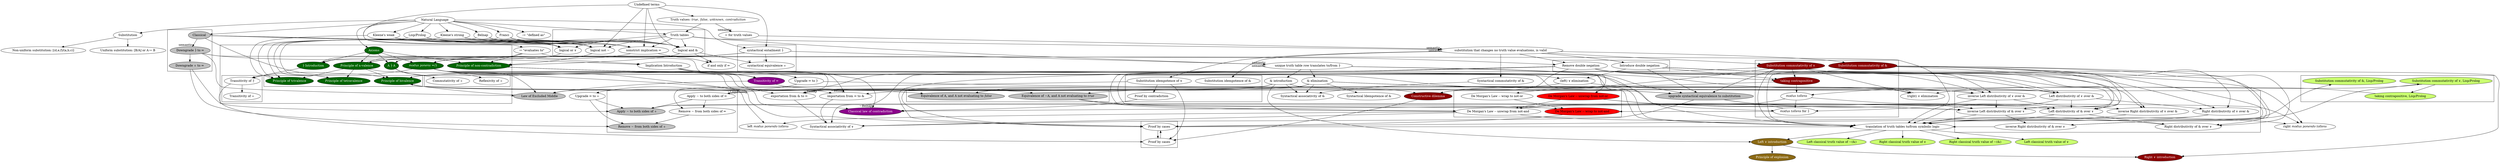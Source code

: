 strict digraph {
    undefined [label="Undefined terms"]
    logical_and [label="logical and &"]
    logical_or [label="logical or &#x2228;"]
    logical_not [label="logical not ~"]
    nonstrict_implication [label="nonstrict implication &rArr;"]
    truth_values [label=<Truth values: <I>true</I>, <I>false</I>, <I>unknown</I>, <I>contradiction</I>>]
    syntactical_entailment [label="syntactical entailment &#9500;"]
    undefined -> {logical_and logical_or logical_not nonstrict_implication syntactical_entailment truth_values}
    iff [label="if and only if &hArr;"]
    {nonstrict_implication logical_and} -> iff [headlabel=":="]

    natural_language [label="Natural Language"]
    truth_tables [label="Truth tables"]
    {natural_language truth_values} -> truth_tables -> {logical_and logical_or logical_not nonstrict_implication}

    subgraph clusterLogicalConnectives {
        truth_tables logical_and logical_or logical_not nonstrict_implication
    }

    Axioms [style=filled fillcolor=darkgreen fontcolor=white]
    natural_language -> Axioms
    Classical [style=filled fillcolor=silver]
    Kleene_weak [label="Kleene's weak"]
    Kleene_strong [label="Kleene's strong"]
    Lisp_Prolog [label="Lisp/Prolog"]
    Belnap
    Franci
    {natural_language} -> {Classical Kleene_weak Kleene_strong Lisp_Prolog Belnap Franci} -> {logical_and logical_or logical_not nonstrict_implication}
    Substitution
    evaluates_to [label="&#x21A6; \"evaluates to\""]
    defined_as [label=":= \"defined as\""]
    natural_language -> {syntactical_entailment Substitution evaluates_to defined_as}
    substitution_uniform [label="Uniform substitution: [B/A] or A &#x21A6; B"]
    substitution_nonuniform [label="Non-uniform substitution: [(d,e,f)/(a,b,c)]"]
    Substitution -> {substitution_uniform substitution_nonuniform}
    syntactical_equivalence [label="syntactical equivalence &#x27DB;"]
    {logical_and syntactical_entailment} -> syntactical_equivalence [headlabel=":="]

    subgraph clusterSyntacticalEntailment {
        syntactical_entailment syntactical_equivalence
    }

    equality_for_truth_values [label="= for truth values"]
    truth_values -> equality_for_truth_values [headlabel="semantic"]

    modus_ponens [label=<<I>modus ponens</I> &rArr;/&#9500;> style=filled fillcolor=darkgreen fontcolor=white]
    {Axioms nonstrict_implication syntactical_entailment} -> modus_ponens

    syntactical_entailment_introduction [label="&#9500; Introduction" style=filled fillcolor=darkgreen fontcolor=white]
    {Axioms syntactical_entailment} -> syntactical_entailment_introduction

    transitivity_of_syntactical_entailment [label="Transitivity of &#9500;"]
    transitivity_of_syntactical_equivalence [label="Transitivity of &#x27DB;"]
    {modus_ponens syntactical_entailment_introduction} -> transitivity_of_syntactical_entailment -> transitivity_of_syntactical_equivalence

    transitivity_of_syntactical_equivalence [label="Transitivity of &#x27DB;"]
    identity_entailment [label="A &#9500; A" style=filled fillcolor=darkgreen fontcolor=white]
    {Axioms syntactical_entailment} -> identity_entailment
    reflexivity_of_syntactical_equivalence [label="Reflexivity of &#x27DB;"]
    commutativity_of_syntactical_equivalence [label="Commutativity of &#x27DB;"]
    identity_entailment -> {reflexivity_of_syntactical_equivalence commutativity_of_syntactical_equivalence}

    principle_of_noncontradiction [label="Principle of non-contradiction" style=filled fillcolor=darkgreen fontcolor=white]
    {Axioms evaluates_to logical_not logical_and} -> principle_of_noncontradiction

    principle_of_n_valence [label="Principle of n-valence" style=filled fillcolor=darkgreen fontcolor=white]
    {Axioms evaluates_to logical_or} -> principle_of_n_valence
    principle_of_bivalence [label="Principle of bivalence" style=filled fillcolor=darkgreen fontcolor=white]
    principle_of_trivalence [label="Principle of trivalence" style=filled fillcolor=darkgreen fontcolor=white]
    principle_of_tetravalence [label="Principle of tetravalence" style=filled fillcolor=darkgreen fontcolor=white]
    principle_of_n_valence -> {principle_of_bivalence principle_of_trivalence principle_of_tetravalence}
    Classical -> principle_of_bivalence
    {Kleene_weak Kleene_strong Lisp_Prolog} -> principle_of_trivalence
    {Belnap Franci} -> principle_of_tetravalence

    upgrade_implication_to_syntactical_entailment [label="Upgrade &rArr; to &#9500;"]
    upgrade_iff_to_syntactical_equivalence [label="Upgrade &hArr; to &#x27DB;"]
    modus_ponens -> upgrade_implication_to_syntactical_entailment -> upgrade_iff_to_syntactical_equivalence

    downgrade_syntactical_entailment_to_implication [label="Downgrade &#9500; to &rArr;" style=filled fillcolor=silver tooltip="Classical only"]
    downgrade_syntactical_equivalence_to_iff [label="Downgrade &#x27DB; to &hArr;" style=filled fillcolor=silver tooltip="Classical only"]
    Classical -> downgrade_syntactical_entailment_to_implication [headlabel=semantic]
    downgrade_syntactical_entailment_to_implication -> downgrade_syntactical_equivalence_to_iff

    implication_introduction [label="Implication Introduction"]
    transitivity_of_implication [label="Transitivity of &rArr;" style="filled" fillcolor=magenta4 fontcolor=white tooltip="~Belnap"]
    {syntactical_entailment_introduction downgrade_syntactical_entailment_to_implication } -> implication_introduction
    { modus_ponens implication_introduction } -> transitivity_of_implication

    unique_truthtable_row_syntactical_entailment [label="unique truth table row translates to/from &#9500;"]
    {truth_tables syntactical_entailment} -> unique_truthtable_row_syntactical_entailment [headlabel="semantic"]

    conjunction_introduction [label="& introduction"]
    conjunction_elimination [label="& elimination"]
    idempotence_of_and [label="Syntactical Idempotence of &"]

    unique_truthtable_row_syntactical_entailment -> {conjunction_introduction conjunction_elimination}
    conjunction_elimination -> idempotence_of_and

    substitution_changing_no_truthvalues [label="substitution that changes no truth value evaluations, is valid"]
    {equality_for_truth_values truth_tables} -> substitution_changing_no_truthvalues [headlabel="semantic"]

    syntactical_commutativity_of_and [label="Syntactical commutativity of &"]
    substitution_commutativity_of_and [label="Substitution commutativity of &" style=filled fillcolor=darkred fontcolor=white tooltip="~Lisp/Prolog"]
    substitution_commutativity_of_or [label="Substitution commutativity of &#x2228;" style=filled fillcolor=darkred fontcolor=white tooltip="~Lisp/Prolog"]

    substitution_changing_no_truthvalues -> {syntactical_commutativity_of_and substitution_commutativity_of_and substitution_commutativity_of_or}

    syntactical_associativity_of_and [label="Syntactical associativity of &"]
    {conjunction_introduction conjunction_elimination syntactical_commutativity_of_and} -> syntactical_associativity_of_and

    introduce_double_negation [label="Introduce double negation"]
    remove_double_negation [label="Remove double negation"]
    substitution_changing_no_truthvalues -> introduce_double_negation
    {substitution_changing_no_truthvalues principle_of_n_valence} -> remove_double_negation

    subgraph clusterDoubleNegation {
        introduce_double_negation remove_double_negation
    }

    upgrade_syntactical_equivalence_to_substitution [label="upgrade syntactical equivalence to substitution" style=filled fillcolor=silver tooltip="Classical only"]
    {principle_of_bivalence principle_of_noncontradiction introduce_double_negation substitution_commutativity_of_or upgrade_implication_to_syntactical_entailment} -> upgrade_syntactical_equivalence_to_substitution

    substitution_idempotence_of_and [label="Substitution idempotence of &"]
    substitution_idempotence_of_or [label="Substitution idempotence of &#x2228;"]
    substitution_changing_no_truthvalues -> {substitution_idempotence_of_and substitution_idempotence_of_or}

    constructive_dilemma [label="Constructive dilemma" style=filled fillcolor=darkred fontcolor=white tooltip="~Lisp/Prolog"]
    {transitivity_of_implication remove_double_negation substitution_commutativity_of_or } -> constructive_dilemma

    proof_by_contradiction [label="Proof by contradiction"]
    substitution_idempotence_of_or -> proof_by_contradiction

    subgraph clusterSubstitutionIdempotence {
        substitution_idempotence_of_and substitution_idempotence_of_or proof_by_contradiction
    }

    left_or_elimination [label="(left) &#x2228; elimination"]
    right_or_elimination [label="(right) &#x2228; elimination"]
    {introduce_double_negation modus_ponens} -> left_or_elimination
    { left_or_elimination substitution_commutativity_of_or } -> right_or_elimination

    taking_contrapositive [label="taking contrapositive" style=filled fillcolor=darkred fontcolor=white  tooltip="~Lisp/Prolog"]
    substitution_commutativity_of_or -> taking_contrapositive
    {introduce_double_negation remove_double_negation} -> taking_contrapositive

    apply_negation_to_both_sides_of_iff [label="Apply ~ to both sides of &hArr;"]
    remove_negation_from_both_sides_of_iff [label="Remove ~ from both sides of &hArr;"]
    {conjunction_elimination conjunction_introduction} -> apply_negation_to_both_sides_of_iff
    taking_contrapositive -> apply_negation_to_both_sides_of_iff [headlabel="~Lisp/Prolog"]
    {apply_negation_to_both_sides_of_iff remove_double_negation} -> remove_negation_from_both_sides_of_iff

    apply_negation_to_both_sides_of_syntactical_equivalence [label="Apply ~ to both sides of &#x27DB;" style=filled fillcolor=silver tooltip="Classical only"]
    remove_negation_from_both_sides_of_syntactical_equivalence [label="Remove ~ from both sides of &#x27DB;" style=filled fillcolor=silver tooltip="Classical only"]
    {downgrade_syntactical_equivalence_to_iff apply_negation_to_both_sides_of_iff upgrade_iff_to_syntactical_equivalence} -> apply_negation_to_both_sides_of_syntactical_equivalence
    {downgrade_syntactical_equivalence_to_iff remove_negation_from_both_sides_of_iff upgrade_iff_to_syntactical_equivalence} -> remove_negation_from_both_sides_of_syntactical_equivalence

    subgraph clusterApplyRemoveIffSyntacticalEquivalence {
        apply_negation_to_both_sides_of_iff remove_negation_from_both_sides_of_iff apply_negation_to_both_sides_of_syntactical_equivalence remove_negation_from_both_sides_of_syntactical_equivalence
    }

    modus_tollens [label=<<I>modus tollens</I>>]
    modus_tollens_for_syntactical_entailment [label=<<I>modus tollens</I> for &#9500;>]
    taking_contrapositive -> modus_tollens
    { evaluates_to principle_of_noncontradiction  modus_tollens } -> modus_tollens_for_syntactical_entailment

    equivalence_not_A_not_evaluating_to_true [label=<Equivalence of ~A, and A not evaluating to <I>true</I>>  style=filled fillcolor=silver tooltip="Classical only"]
    equivalence_A_not_evaluating_to_false [label=<Equivalence of A, and A not evaluating to <I>false</I>>  style=filled fillcolor=silver tooltip="Classical only"]
    { principle_of_bivalence left_or_elimination } -> equivalence_not_A_not_evaluating_to_true
    { principle_of_bivalence right_or_elimination } -> equivalence_A_not_evaluating_to_false

    subgraph clusterClassicalEvalution {
        equivalence_not_A_not_evaluating_to_true equivalence_A_not_evaluating_to_false
    }

    subgraph clusterSubstitutionCommutativity {
        substitution_commutativity_of_and substitution_commutativity_of_or taking_contrapositive modus_tollens modus_tollens_for_syntactical_entailment
    }

    classical_law_of_contradiction [label="Classical law of contradiction" style="filled" fillcolor=magenta4 fontcolor=white]
    {modus_ponens modus_tollens proof_by_contradiction} -> classical_law_of_contradiction
    implication_introduction -> classical_law_of_contradiction [headlabel="~Belnap"]

    exportation_and_to_implication [label="exportation from & to &rArr;"]
    importation_implication_to_and [label="importation from &rArr; to &"]
    {conjunction_introduction modus_ponens} -> exportation_and_to_implication
    implication_introduction -> exportation_and_to_implication [headlabel="~Belnap"]
    {conjunction_elimination modus_ponens} -> importation_implication_to_and
    implication_introduction -> importation_implication_to_and [headlabel="~Belnap"]

    de_morgan_wrap_to_not_or [label="De Morgan's Law -- wrap to not-or"]
    de_morgan_unwrap_from_not_or [label="De Morgan's Law -- unwrap from not-or" style="filled" fillcolor=red tooltip="~Franci"]
    unique_truthtable_row_syntactical_entailment -> de_morgan_wrap_to_not_or
    unique_truthtable_row_syntactical_entailment -> de_morgan_unwrap_from_not_or

    de_morgan_wrap_to_not_and [label="De Morgan's Law -- wrap to not-and" style="filled" fillcolor=red tooltip="~Belnap, ~Franci"]
    de_morgan_unwrap_from_not_and [label="De Morgan's Law -- unwrap from not-and"]
    { de_morgan_wrap_to_not_or remove_double_negation modus_tollens_for_syntactical_entailment equivalence_not_A_not_evaluating_to_true } -> de_morgan_wrap_to_not_and
    { de_morgan_unwrap_from_not_or remove_double_negation modus_tollens_for_syntactical_entailment equivalence_not_A_not_evaluating_to_true } -> de_morgan_unwrap_from_not_and

    subgraph clusterDeMorgan {
        de_morgan_wrap_to_not_or de_morgan_unwrap_from_not_or de_morgan_wrap_to_not_and de_morgan_unwrap_from_not_and
    }

    syntactical_associativity_of_or [label="Syntactical associativity of &#x2228;"]
    {exportation_and_to_implication importation_implication_to_and upgrade_syntactical_equivalence_to_substitution de_morgan_unwrap_from_not_and remove_double_negation} -> syntactical_associativity_of_or

    left_modus_ponendo_tollens [label=<left <I>modus ponendo tollens</I>>]
    right_modus_ponendo_tollens [label=<right <I>modus ponendo tollens</I>>]
    {de_morgan_unwrap_from_not_and modus_ponens} -> left_modus_ponendo_tollens
    {de_morgan_unwrap_from_not_and introduce_double_negation modus_tollens} -> right_modus_ponendo_tollens

    left_distributivity_or_over_and [label="Left distributivity of &#x2228; over &"]
    left_distributivity_or_over_and_inverse [label="inverse Left distributivity of &#x2228; over &"]
    { introduce_double_negation conjunction_elimination conjunction_introduction remove_double_negation } -> left_distributivity_or_over_and
    { introduce_double_negation conjunction_elimination modus_ponens implication_introduction conjunction_introduction remove_double_negation } -> left_distributivity_or_over_and_inverse

    right_distributivity_or_over_and [label="Right distributivity of &#x2228; over &"]
    right_distributivity_or_over_and_inverse [label="inverse Right distributivity of &#x2228; over &"]
    {left_distributivity_or_over_and substitution_commutativity_of_and substitution_commutativity_of_or} -> right_distributivity_or_over_and
    {left_distributivity_or_over_and_inverse substitution_commutativity_of_and substitution_commutativity_of_or} -> right_distributivity_or_over_and_inverse

    left_distributivity_and_over_or [label="Left distributivity of & over &#x2228;"]
    left_distributivity_and_over_or_inverse [label="inverse Left distributivity of & over &#x2228;"]
    { left_distributivity_or_over_and apply_negation_to_both_sides_of_syntactical_equivalence upgrade_syntactical_equivalence_to_substitution de_morgan_unwrap_from_not_and de_morgan_unwrap_from_not_or remove_double_negation substitution_commutativity_of_and } -> left_distributivity_and_over_or
    { left_distributivity_or_over_and_inverse apply_negation_to_both_sides_of_syntactical_equivalence upgrade_syntactical_equivalence_to_substitution de_morgan_unwrap_from_not_and de_morgan_unwrap_from_not_or remove_double_negation substitution_commutativity_of_and } -> left_distributivity_and_over_or_inverse

    right_distributivity_and_over_or [label="Right distributivity of & over &#x2228;"]
    right_distributivity_and_over_or_inverse [label="inverse Right distributivity of & over &#x2228;"]
    {left_distributivity_and_over_or substitution_commutativity_of_and substitution_commutativity_of_or} -> right_distributivity_and_over_or
    {left_distributivity_and_over_or_inverse substitution_commutativity_of_and substitution_commutativity_of_or} -> right_distributivity_and_over_or_inverse

    proof_by_cases [label="Proof by cases"]
    proof_by_cases2 [label="Proof by cases"]
    { conjunction_introduction right_distributivity_or_over_and de_morgan_wrap_to_not_and remove_double_negation modus_ponens } -> proof_by_cases
    { constructive_dilemma transitivity_of_syntactical_entailment substitution_idempotence_of_or} -> proof_by_cases2
    proof_by_cases -> proof_by_cases2
    proof_by_cases2 -> proof_by_cases

    subgraph clusterProofByCases {
        proof_by_cases proof_by_cases2
    }

    law_of_excluded_middle [label="Law of Excluded Middle" style="filled" fillcolor=silver tooltip="Classical only"]
    {substitution_idempotence_of_or downgrade_syntactical_entailment_to_implication transitivity_of_implication modus_ponens} -> law_of_excluded_middle
    {law_of_excluded_middle substitution_commutativity_of_or} -> principle_of_bivalence

    translation_of_truth_tables_to_from_symbolic_logic [label="translation of truth tables to/from symbolic logic"]
    { principle_of_n_valence principle_of_noncontradiction proof_by_cases downgrade_syntactical_entailment_to_implication substitution_commutativity_of_or substitution_commutativity_of_and left_distributivity_and_over_or left_distributivity_and_over_or_inverse left_distributivity_or_over_and left_distributivity_or_over_and_inverse right_distributivity_and_over_or right_distributivity_and_over_or_inverse right_distributivity_or_over_and right_distributivity_or_over_and_inverse } -> translation_of_truth_tables_to_from_symbolic_logic

    left_disjunction_introduction [label="Left &#x2228; introduction" style=filled fillcolor=goldenrod4 fontcolor=white tooltip="~Weak Kleene"]
    right_disjunction_introduction [label="Right &#x2228; introduction" style=filled fillcolor=darkred fontcolor=white tooltip="~Weak Kleene, ~Lisp/Prolog"]
    principle_of_explosion [label="Principle of explosion" style=filled fillcolor=goldenrod4 fontcolor=white tooltip="~Weak Kleene"] 
    left_disjunction_introduction -> principle_of_explosion
    {left_disjunction_introduction substitution_commutativity_of_or} -> right_disjunction_introduction

    {translation_of_truth_tables_to_from_symbolic_logic conjunction_introduction} -> left_disjunction_introduction

    left_classical_truth_value_of_or [label="Left classical truth value of &#x2228;" style=filled fillcolor=darkolivegreen1 tooltip="Useful for Weak Kleene, Lisp/Prolog; ~Strong Kleene, ~Belnap, ~Franci"]
    left_classical_truth_value_of_not_and [label="Left classical truth value of ~(&)" style=filled fillcolor=darkolivegreen1 tooltip="Useful for Weak Kleene, Lisp/Prolog; ~Strong Kleene, ~Belnap, ~Franci"]
    right_classical_truth_value_of_or [label="Right classical truth value of &#x2228;" style=filled fillcolor=darkolivegreen1 tooltip="Useful for Weak Kleene, Lisp/Prolog"]
    right_classical_truth_value_of_not_and [label="Right classical truth value of ~(&)" style=filled fillcolor=darkolivegreen1 tooltip="Useful for Weak Kleene, Lisp/Prolog"]

    translation_of_truth_tables_to_from_symbolic_logic -> {left_classical_truth_value_of_or left_classical_truth_value_of_not_and right_classical_truth_value_of_or right_classical_truth_value_of_not_and }

    substitution_commutativity_of_and_lisp [label="Substitution commutativity of &, Lisp/Prolog" style=filled fillcolor=darkolivegreen1 tooltip="Lisp/Prolog only"]
    substitution_commutativity_of_or_lisp [label="Substitution commutativity of &#x2228;, Lisp/Prolog" style=filled fillcolor=darkolivegreen1 tooltip="Lisp/Prolog only"]
    taking_contrapositive_lisp [label="taking contrapositive, Lisp/Prolog" style=filled fillcolor=darkolivegreen1 tooltip="Lisp/Prolog only"]
    translation_of_truth_tables_to_from_symbolic_logic -> {substitution_commutativity_of_and_lisp substitution_commutativity_of_or_lisp}
    substitution_commutativity_of_or_lisp -> taking_contrapositive_lisp
    taking_contrapositive_lisp -> modus_tollens
    substitution_commutativity_of_or_lisp -> right_or_elimination


    subgraph clusterSubstitutionCommutativityLisp {
        substitution_commutativity_of_and_lisp substitution_commutativity_of_or_lisp taking_contrapositive_lisp
    }

    subgraph clusterDistributivity {
        left_distributivity_or_over_and left_distributivity_or_over_and_inverse right_distributivity_or_over_and right_distributivity_or_over_and_inverse
        left_distributivity_and_over_or left_distributivity_and_over_or_inverse right_distributivity_and_over_or right_distributivity_and_over_or_inverse
    }

    subgraph clusterClassical {
        Classical downgrade_syntactical_entailment_to_implication downgrade_syntactical_equivalence_to_iff
    }

    subgraph clusterAxioms {
        Axioms modus_ponens identity_entailment principle_of_noncontradiction principle_of_n_valence syntactical_entailment_introduction
        subgraph clusterTransitivitySyntacticalEntailment {
            transitivity_of_syntactical_entailment transitivity_of_syntactical_equivalence
        }
        subgraph clusterNValence {
            principle_of_bivalence principle_of_trivalence principle_of_tetravalence
        }
        subgraph clusterSyntacticalEntailmentIdentity {
            reflexivity_of_syntactical_equivalence commutativity_of_syntactical_equivalence
        }
    }

}

